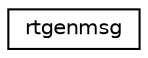 digraph G
{
  edge [fontname="Helvetica",fontsize="10",labelfontname="Helvetica",labelfontsize="10"];
  node [fontname="Helvetica",fontsize="10",shape=record];
  rankdir="LR";
  Node1 [label="rtgenmsg",height=0.2,width=0.4,color="black", fillcolor="white", style="filled",URL="$structrtgenmsg.html"];
}
